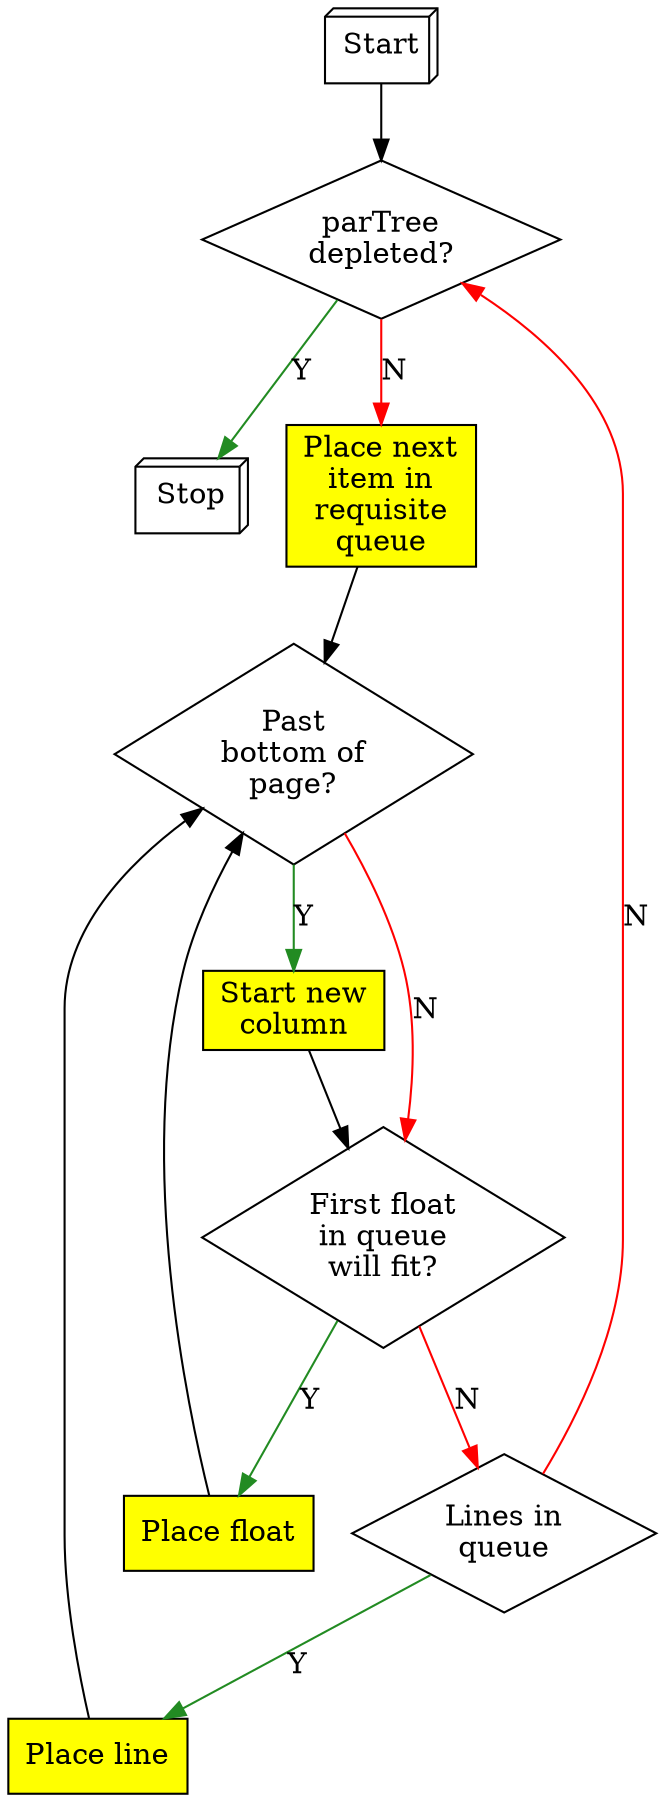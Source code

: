 /*
	Flowchart to describe a simple float layout algorithm.
	Caveat: All floats are assumed to be able to fit in an
	empty column. If this is not the case, the float queue
	will never empty and the process will never terminate.
*/

digraph G {
	node [shape=box];
	rankdir=TB;
/*	subgraph queues {
		node [style=filled, fillcolor=red];
		parTree;
		lineQueue;
		floatQueue;
	}
*/	
	{	node [shape=box3d];
		start [label="Start"];
		stop  [label="Stop"];
	}
	
	{	node [shape=diamond];
		partree  [label="parTree\ndepleted?"];
		pastbot  [label="Past\nbottom of\npage?"];
		floatq   [label="First float\nin queue\nwill fit?"];
		lineq    [label="Lines in\nqueue"];
		//floatfit [label="First float\nwill fit?"];
	}
	
	{	node [style=filled, fillcolor=yellow];
		enqueue [label="Place next\nitem in\nrequisite\nqueue"];
		newcol  [label="Start new\ncolumn"];
		placef  [label="Place float"];
		placel  [label="Place line"];
	}

	start   -> partree;
	enqueue -> pastbot;
	newcol  -> floatq;
	placef  -> pastbot;
	placel  -> pastbot;
	
	{	edge [label="Y", color="forestgreen"];
		partree  -> stop;
		pastbot  -> newcol;
		//floatq   -> floatfit;
		//floatfit -> placef;
		floatq -> placef;
		lineq    -> placel;
	}
	
	{	edge [label="N", color=red];
		pastbot  -> floatq;
		partree  -> enqueue;
		floatq   -> lineq;
		//floatfit -> lineq;
		lineq    -> partree;
	}
	
}
